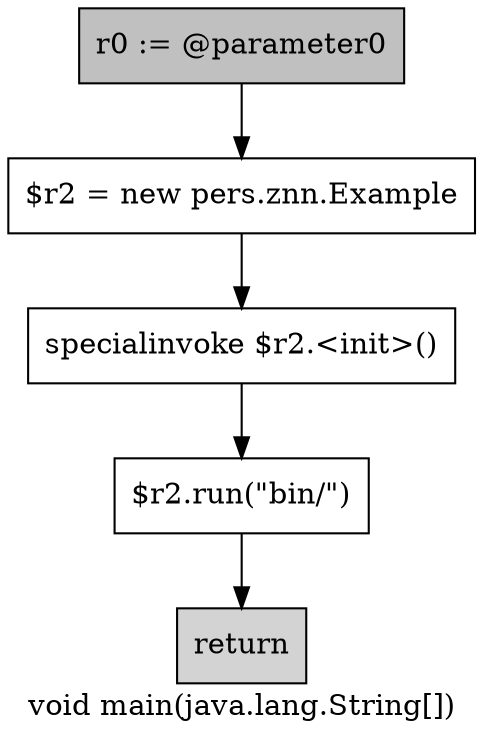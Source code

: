 digraph "void main(java.lang.String[])" {
    label="void main(java.lang.String[])";
    node [shape=box];
    "0" [style=filled,fillcolor=gray,label="r0 := @parameter0",];
    "1" [label="$r2 = new pers.znn.Example",];
    "0"->"1";
    "2" [label="specialinvoke $r2.<init>()",];
    "1"->"2";
    "3" [label="$r2.run(\"bin/\")",];
    "2"->"3";
    "4" [style=filled,fillcolor=lightgray,label="return",];
    "3"->"4";
}
